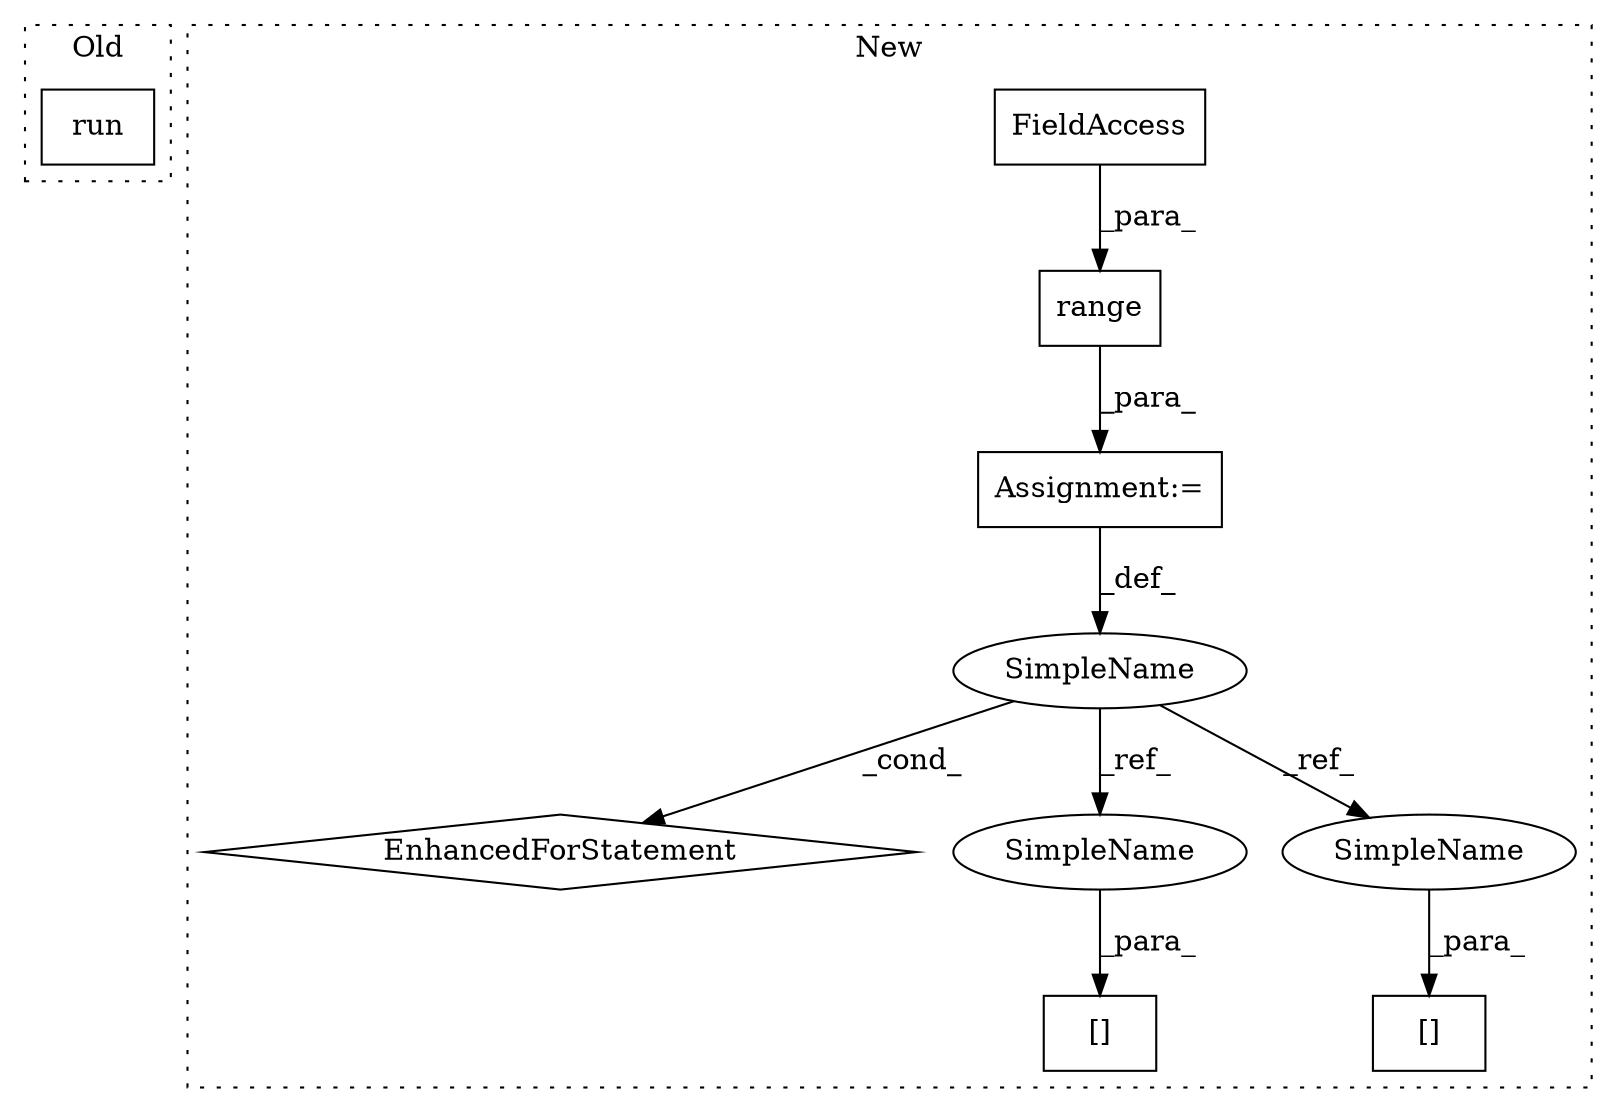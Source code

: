 digraph G {
subgraph cluster0 {
1 [label="run" a="32" s="5214,5238" l="4,1" shape="box"];
label = "Old";
style="dotted";
}
subgraph cluster1 {
2 [label="range" a="32" s="5781,5813" l="6,1" shape="box"];
3 [label="Assignment:=" a="7" s="5708,5814" l="65,2" shape="box"];
4 [label="EnhancedForStatement" a="70" s="5708,5814" l="65,2" shape="diamond"];
5 [label="[]" a="2" s="5841,5851" l="9,1" shape="box"];
6 [label="SimpleName" a="42" s="5777" l="1" shape="ellipse"];
7 [label="[]" a="2" s="5855,5865" l="9,1" shape="box"];
8 [label="FieldAccess" a="22" s="5787" l="26" shape="box"];
9 [label="SimpleName" a="42" s="5850" l="1" shape="ellipse"];
10 [label="SimpleName" a="42" s="5864" l="1" shape="ellipse"];
label = "New";
style="dotted";
}
2 -> 3 [label="_para_"];
3 -> 6 [label="_def_"];
6 -> 9 [label="_ref_"];
6 -> 10 [label="_ref_"];
6 -> 4 [label="_cond_"];
8 -> 2 [label="_para_"];
9 -> 5 [label="_para_"];
10 -> 7 [label="_para_"];
}